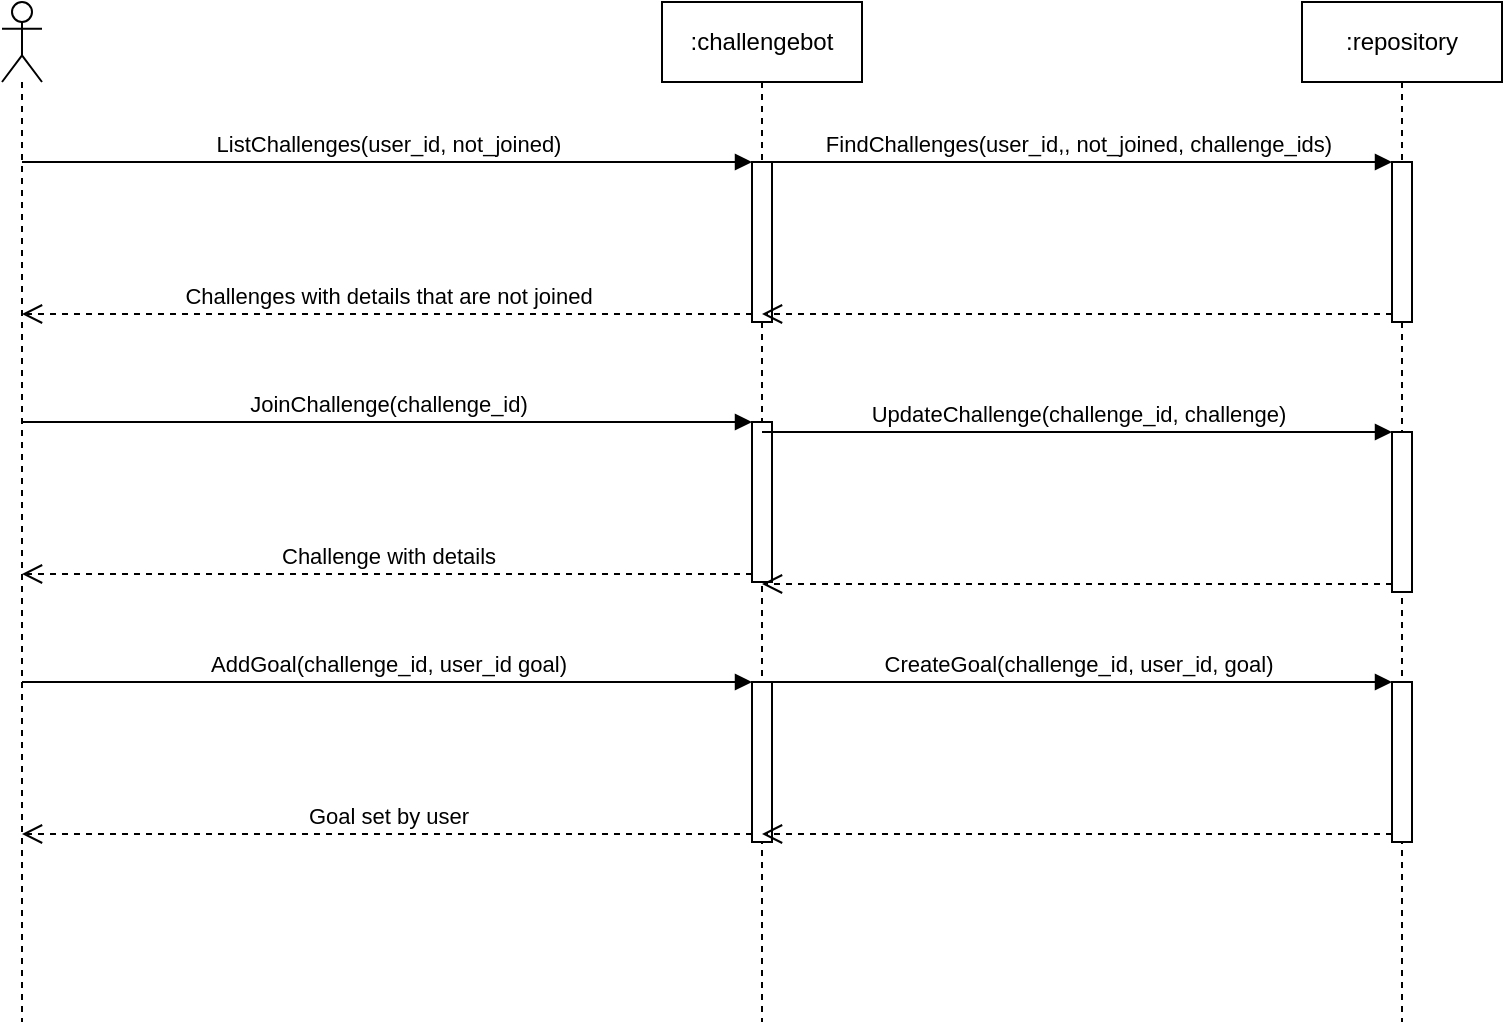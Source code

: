 <mxfile version="15.6.8" type="device" pages="3"><diagram id="2_tN8vFNLPGqsvS27hdU" name="join-challenge"><mxGraphModel dx="1350" dy="764" grid="1" gridSize="10" guides="1" tooltips="1" connect="1" arrows="1" fold="1" page="1" pageScale="1" pageWidth="850" pageHeight="1100" math="0" shadow="0"><root><mxCell id="0"/><mxCell id="1" parent="0"/><mxCell id="86XzTyiqqYsa_UF7r5GK-2" value="" style="shape=umlLifeline;participant=umlActor;perimeter=lifelinePerimeter;whiteSpace=wrap;html=1;container=1;collapsible=0;recursiveResize=0;verticalAlign=top;spacingTop=36;outlineConnect=0;" vertex="1" parent="1"><mxGeometry x="210" y="150" width="20" height="510" as="geometry"/></mxCell><mxCell id="86XzTyiqqYsa_UF7r5GK-3" value=":challengebot" style="shape=umlLifeline;perimeter=lifelinePerimeter;whiteSpace=wrap;html=1;container=1;collapsible=0;recursiveResize=0;outlineConnect=0;" vertex="1" parent="1"><mxGeometry x="540" y="150" width="100" height="510" as="geometry"/></mxCell><mxCell id="86XzTyiqqYsa_UF7r5GK-4" value="" style="html=1;points=[];perimeter=orthogonalPerimeter;" vertex="1" parent="86XzTyiqqYsa_UF7r5GK-3"><mxGeometry x="45" y="80" width="10" height="80" as="geometry"/></mxCell><mxCell id="86XzTyiqqYsa_UF7r5GK-7" value="" style="html=1;points=[];perimeter=orthogonalPerimeter;" vertex="1" parent="86XzTyiqqYsa_UF7r5GK-3"><mxGeometry x="45" y="210" width="10" height="80" as="geometry"/></mxCell><mxCell id="86XzTyiqqYsa_UF7r5GK-10" value="" style="html=1;points=[];perimeter=orthogonalPerimeter;" vertex="1" parent="86XzTyiqqYsa_UF7r5GK-3"><mxGeometry x="45" y="340" width="10" height="80" as="geometry"/></mxCell><mxCell id="86XzTyiqqYsa_UF7r5GK-5" value="&lt;div&gt;ListChallenges(user_id, not_joined)&lt;br&gt;&lt;/div&gt;" style="html=1;verticalAlign=bottom;endArrow=block;entryX=0;entryY=0;rounded=0;" edge="1" target="86XzTyiqqYsa_UF7r5GK-4" parent="1" source="86XzTyiqqYsa_UF7r5GK-2"><mxGeometry relative="1" as="geometry"><mxPoint x="490" y="250" as="sourcePoint"/></mxGeometry></mxCell><mxCell id="86XzTyiqqYsa_UF7r5GK-6" value="Challenges with details that are not joined" style="html=1;verticalAlign=bottom;endArrow=open;dashed=1;endSize=8;exitX=0;exitY=0.95;rounded=0;" edge="1" source="86XzTyiqqYsa_UF7r5GK-4" parent="1" target="86XzTyiqqYsa_UF7r5GK-2"><mxGeometry relative="1" as="geometry"><mxPoint x="490" y="326" as="targetPoint"/></mxGeometry></mxCell><mxCell id="86XzTyiqqYsa_UF7r5GK-8" value="JoinChallenge(challenge_id)" style="html=1;verticalAlign=bottom;endArrow=block;entryX=0;entryY=0;rounded=0;" edge="1" target="86XzTyiqqYsa_UF7r5GK-7" parent="1" source="86XzTyiqqYsa_UF7r5GK-2"><mxGeometry relative="1" as="geometry"><mxPoint x="515" y="360" as="sourcePoint"/></mxGeometry></mxCell><mxCell id="86XzTyiqqYsa_UF7r5GK-9" value="Challenge with details" style="html=1;verticalAlign=bottom;endArrow=open;dashed=1;endSize=8;exitX=0;exitY=0.95;rounded=0;" edge="1" source="86XzTyiqqYsa_UF7r5GK-7" parent="1" target="86XzTyiqqYsa_UF7r5GK-2"><mxGeometry relative="1" as="geometry"><mxPoint x="515" y="436" as="targetPoint"/></mxGeometry></mxCell><mxCell id="86XzTyiqqYsa_UF7r5GK-11" value="AddGoal(challenge_id, user_id goal)" style="html=1;verticalAlign=bottom;endArrow=block;entryX=0;entryY=0;rounded=0;" edge="1" target="86XzTyiqqYsa_UF7r5GK-10" parent="1" source="86XzTyiqqYsa_UF7r5GK-2"><mxGeometry relative="1" as="geometry"><mxPoint x="515" y="490" as="sourcePoint"/></mxGeometry></mxCell><mxCell id="86XzTyiqqYsa_UF7r5GK-12" value="Goal set by user" style="html=1;verticalAlign=bottom;endArrow=open;dashed=1;endSize=8;exitX=0;exitY=0.95;rounded=0;" edge="1" source="86XzTyiqqYsa_UF7r5GK-10" parent="1" target="86XzTyiqqYsa_UF7r5GK-2"><mxGeometry relative="1" as="geometry"><mxPoint x="515" y="566" as="targetPoint"/></mxGeometry></mxCell><mxCell id="stMjWj6lyOENHf5CEl7l-1" value=":repository" style="shape=umlLifeline;perimeter=lifelinePerimeter;whiteSpace=wrap;html=1;container=1;collapsible=0;recursiveResize=0;outlineConnect=0;align=center;" vertex="1" parent="1"><mxGeometry x="860" y="150" width="100" height="510" as="geometry"/></mxCell><mxCell id="stMjWj6lyOENHf5CEl7l-2" value="" style="html=1;points=[];perimeter=orthogonalPerimeter;align=center;" vertex="1" parent="stMjWj6lyOENHf5CEl7l-1"><mxGeometry x="45" y="80" width="10" height="80" as="geometry"/></mxCell><mxCell id="stMjWj6lyOENHf5CEl7l-5" value="" style="html=1;points=[];perimeter=orthogonalPerimeter;align=center;" vertex="1" parent="stMjWj6lyOENHf5CEl7l-1"><mxGeometry x="45" y="215" width="10" height="80" as="geometry"/></mxCell><mxCell id="stMjWj6lyOENHf5CEl7l-8" value="" style="html=1;points=[];perimeter=orthogonalPerimeter;align=center;" vertex="1" parent="stMjWj6lyOENHf5CEl7l-1"><mxGeometry x="45" y="340" width="10" height="80" as="geometry"/></mxCell><mxCell id="stMjWj6lyOENHf5CEl7l-3" value="FindChallenges(user_id,, not_joined, challenge_ids)" style="html=1;verticalAlign=bottom;endArrow=block;entryX=0;entryY=0;rounded=0;" edge="1" target="stMjWj6lyOENHf5CEl7l-2" parent="1"><mxGeometry relative="1" as="geometry"><mxPoint x="590" y="230" as="sourcePoint"/></mxGeometry></mxCell><mxCell id="stMjWj6lyOENHf5CEl7l-4" value="" style="html=1;verticalAlign=bottom;endArrow=open;dashed=1;endSize=8;exitX=0;exitY=0.95;rounded=0;" edge="1" source="stMjWj6lyOENHf5CEl7l-2" parent="1" target="86XzTyiqqYsa_UF7r5GK-3"><mxGeometry relative="1" as="geometry"><mxPoint x="770" y="306" as="targetPoint"/></mxGeometry></mxCell><mxCell id="stMjWj6lyOENHf5CEl7l-6" value="UpdateChallenge(challenge_id, challenge)" style="html=1;verticalAlign=bottom;endArrow=block;entryX=0;entryY=0;rounded=0;" edge="1" target="stMjWj6lyOENHf5CEl7l-5" parent="1" source="86XzTyiqqYsa_UF7r5GK-3"><mxGeometry relative="1" as="geometry"><mxPoint x="835" y="365" as="sourcePoint"/></mxGeometry></mxCell><mxCell id="stMjWj6lyOENHf5CEl7l-7" value="" style="html=1;verticalAlign=bottom;endArrow=open;dashed=1;endSize=8;exitX=0;exitY=0.95;rounded=0;" edge="1" source="stMjWj6lyOENHf5CEl7l-5" parent="1" target="86XzTyiqqYsa_UF7r5GK-3"><mxGeometry relative="1" as="geometry"><mxPoint x="835" y="441" as="targetPoint"/></mxGeometry></mxCell><mxCell id="stMjWj6lyOENHf5CEl7l-9" value="CreateGoal(challenge_id, user_id, goal)" style="html=1;verticalAlign=bottom;endArrow=block;entryX=0;entryY=0;rounded=0;" edge="1" target="stMjWj6lyOENHf5CEl7l-8" parent="1" source="86XzTyiqqYsa_UF7r5GK-3"><mxGeometry relative="1" as="geometry"><mxPoint x="835" y="490" as="sourcePoint"/></mxGeometry></mxCell><mxCell id="stMjWj6lyOENHf5CEl7l-10" value="" style="html=1;verticalAlign=bottom;endArrow=open;dashed=1;endSize=8;exitX=0;exitY=0.95;rounded=0;" edge="1" source="stMjWj6lyOENHf5CEl7l-8" parent="1" target="86XzTyiqqYsa_UF7r5GK-3"><mxGeometry relative="1" as="geometry"><mxPoint x="835" y="566" as="targetPoint"/></mxGeometry></mxCell></root></mxGraphModel></diagram><diagram id="McSrgOjZs77PPQNVqPTF" name="view-your-challenges"><mxGraphModel dx="1350" dy="764" grid="1" gridSize="10" guides="1" tooltips="1" connect="1" arrows="1" fold="1" page="1" pageScale="1" pageWidth="850" pageHeight="1100" math="0" shadow="0"><root><mxCell id="-YYNHqgZf5SkaJTE6ZLf-0"/><mxCell id="-YYNHqgZf5SkaJTE6ZLf-1" parent="-YYNHqgZf5SkaJTE6ZLf-0"/><mxCell id="uk9RIYH9fwGD17-zcmkP-6" value="alt" style="shape=umlFrame;whiteSpace=wrap;html=1;" vertex="1" parent="-YYNHqgZf5SkaJTE6ZLf-1"><mxGeometry x="150" y="420" width="890" height="970" as="geometry"/></mxCell><mxCell id="uk9RIYH9fwGD17-zcmkP-24" value="&lt;div align=&quot;center&quot;&gt;alt&lt;/div&gt;" style="shape=umlFrame;whiteSpace=wrap;html=1;align=center;" vertex="1" parent="-YYNHqgZf5SkaJTE6ZLf-1"><mxGeometry x="170" y="990" width="470" height="370" as="geometry"/></mxCell><mxCell id="-YYNHqgZf5SkaJTE6ZLf-2" value="" style="shape=umlLifeline;participant=umlActor;perimeter=lifelinePerimeter;whiteSpace=wrap;html=1;container=1;collapsible=0;recursiveResize=0;verticalAlign=top;spacingTop=36;outlineConnect=0;" vertex="1" parent="-YYNHqgZf5SkaJTE6ZLf-1"><mxGeometry x="225" y="150" width="20" height="1280" as="geometry"/></mxCell><mxCell id="-YYNHqgZf5SkaJTE6ZLf-3" value=":challengebot" style="shape=umlLifeline;perimeter=lifelinePerimeter;whiteSpace=wrap;html=1;container=1;collapsible=0;recursiveResize=0;outlineConnect=0;" vertex="1" parent="-YYNHqgZf5SkaJTE6ZLf-1"><mxGeometry x="525" y="150" width="100" height="1280" as="geometry"/></mxCell><mxCell id="_DjYIVe_9mN_fBWPGiHw-0" value="" style="html=1;points=[];perimeter=orthogonalPerimeter;" vertex="1" parent="-YYNHqgZf5SkaJTE6ZLf-3"><mxGeometry x="45" y="70" width="10" height="80" as="geometry"/></mxCell><mxCell id="_DjYIVe_9mN_fBWPGiHw-3" value="" style="html=1;points=[];perimeter=orthogonalPerimeter;" vertex="1" parent="-YYNHqgZf5SkaJTE6ZLf-3"><mxGeometry x="45" y="180" width="10" height="80" as="geometry"/></mxCell><mxCell id="uk9RIYH9fwGD17-zcmkP-0" value="" style="html=1;points=[];perimeter=orthogonalPerimeter;" vertex="1" parent="-YYNHqgZf5SkaJTE6ZLf-3"><mxGeometry x="45" y="340" width="10" height="80" as="geometry"/></mxCell><mxCell id="uk9RIYH9fwGD17-zcmkP-7" value="" style="html=1;points=[];perimeter=orthogonalPerimeter;" vertex="1" parent="-YYNHqgZf5SkaJTE6ZLf-3"><mxGeometry x="45" y="550" width="10" height="80" as="geometry"/></mxCell><mxCell id="uk9RIYH9fwGD17-zcmkP-21" value="" style="html=1;points=[];perimeter=orthogonalPerimeter;align=left;" vertex="1" parent="-YYNHqgZf5SkaJTE6ZLf-3"><mxGeometry x="45" y="740" width="10" height="80" as="geometry"/></mxCell><mxCell id="uk9RIYH9fwGD17-zcmkP-27" value="AddGoal(challenge_id, user_id, goal)" style="html=1;verticalAlign=bottom;endArrow=block;entryX=0;entryY=0;rounded=0;" edge="1" target="uk9RIYH9fwGD17-zcmkP-26" parent="-YYNHqgZf5SkaJTE6ZLf-3"><mxGeometry relative="1" as="geometry"><mxPoint x="-290.5" y="940" as="sourcePoint"/></mxGeometry></mxCell><mxCell id="uk9RIYH9fwGD17-zcmkP-26" value="" style="html=1;points=[];perimeter=orthogonalPerimeter;align=center;" vertex="1" parent="-YYNHqgZf5SkaJTE6ZLf-3"><mxGeometry x="45" y="940" width="10" height="80" as="geometry"/></mxCell><mxCell id="uk9RIYH9fwGD17-zcmkP-28" value="Goal created" style="html=1;verticalAlign=bottom;endArrow=open;dashed=1;endSize=8;exitX=0;exitY=0.95;rounded=0;" edge="1" source="uk9RIYH9fwGD17-zcmkP-26" parent="-YYNHqgZf5SkaJTE6ZLf-3"><mxGeometry relative="1" as="geometry"><mxPoint x="-290.5" y="1016" as="targetPoint"/></mxGeometry></mxCell><mxCell id="uk9RIYH9fwGD17-zcmkP-32" value="" style="html=1;points=[];perimeter=orthogonalPerimeter;align=center;" vertex="1" parent="-YYNHqgZf5SkaJTE6ZLf-3"><mxGeometry x="45" y="1110" width="10" height="80" as="geometry"/></mxCell><mxCell id="_DjYIVe_9mN_fBWPGiHw-1" value="ListChallenges(user_id, joined)" style="html=1;verticalAlign=bottom;endArrow=block;entryX=0;entryY=0;rounded=0;" edge="1" target="_DjYIVe_9mN_fBWPGiHw-0" parent="-YYNHqgZf5SkaJTE6ZLf-1" source="-YYNHqgZf5SkaJTE6ZLf-2"><mxGeometry relative="1" as="geometry"><mxPoint x="500" y="220" as="sourcePoint"/></mxGeometry></mxCell><mxCell id="_DjYIVe_9mN_fBWPGiHw-2" value="Challenges joined with details" style="html=1;verticalAlign=bottom;endArrow=open;dashed=1;endSize=8;exitX=0;exitY=0.95;rounded=0;" edge="1" source="_DjYIVe_9mN_fBWPGiHw-0" parent="-YYNHqgZf5SkaJTE6ZLf-1" target="-YYNHqgZf5SkaJTE6ZLf-2"><mxGeometry relative="1" as="geometry"><mxPoint x="500" y="296" as="targetPoint"/></mxGeometry></mxCell><mxCell id="_DjYIVe_9mN_fBWPGiHw-4" value="GetChallenge(challenge_id, user_id)" style="html=1;verticalAlign=bottom;endArrow=block;entryX=0;entryY=0;rounded=0;" edge="1" target="_DjYIVe_9mN_fBWPGiHw-3" parent="-YYNHqgZf5SkaJTE6ZLf-1" source="-YYNHqgZf5SkaJTE6ZLf-2"><mxGeometry relative="1" as="geometry"><mxPoint x="500" y="330" as="sourcePoint"/></mxGeometry></mxCell><mxCell id="_DjYIVe_9mN_fBWPGiHw-5" value="Challenge details" style="html=1;verticalAlign=bottom;endArrow=open;dashed=1;endSize=8;exitX=0;exitY=0.95;rounded=0;" edge="1" source="_DjYIVe_9mN_fBWPGiHw-3" parent="-YYNHqgZf5SkaJTE6ZLf-1" target="-YYNHqgZf5SkaJTE6ZLf-2"><mxGeometry relative="1" as="geometry"><mxPoint x="500" y="406" as="targetPoint"/></mxGeometry></mxCell><mxCell id="uk9RIYH9fwGD17-zcmkP-1" value="AddProgress(challenge_id,user_id, progress)" style="html=1;verticalAlign=bottom;endArrow=block;entryX=0;entryY=0;rounded=0;" edge="1" target="uk9RIYH9fwGD17-zcmkP-0" parent="-YYNHqgZf5SkaJTE6ZLf-1"><mxGeometry relative="1" as="geometry"><mxPoint x="234.5" y="490" as="sourcePoint"/></mxGeometry></mxCell><mxCell id="uk9RIYH9fwGD17-zcmkP-2" value="Progress with details" style="html=1;verticalAlign=bottom;endArrow=open;dashed=1;endSize=8;exitX=0;exitY=0.95;rounded=0;" edge="1" source="uk9RIYH9fwGD17-zcmkP-0" parent="-YYNHqgZf5SkaJTE6ZLf-1"><mxGeometry relative="1" as="geometry"><mxPoint x="234.5" y="566" as="targetPoint"/></mxGeometry></mxCell><mxCell id="uk9RIYH9fwGD17-zcmkP-8" value="ListProgress(challenge_id, user_id)" style="html=1;verticalAlign=bottom;endArrow=block;entryX=0;entryY=0;rounded=0;" edge="1" target="uk9RIYH9fwGD17-zcmkP-7" parent="-YYNHqgZf5SkaJTE6ZLf-1"><mxGeometry relative="1" as="geometry"><mxPoint x="234.5" y="700" as="sourcePoint"/></mxGeometry></mxCell><mxCell id="uk9RIYH9fwGD17-zcmkP-9" value="Progress for the challenge" style="html=1;verticalAlign=bottom;endArrow=open;dashed=1;endSize=8;exitX=0;exitY=0.95;rounded=0;" edge="1" source="uk9RIYH9fwGD17-zcmkP-7" parent="-YYNHqgZf5SkaJTE6ZLf-1"><mxGeometry relative="1" as="geometry"><mxPoint x="234.5" y="776" as="targetPoint"/></mxGeometry></mxCell><mxCell id="uk9RIYH9fwGD17-zcmkP-17" value="[add progress selected]" style="text;html=1;strokeColor=none;fillColor=none;align=left;verticalAlign=middle;whiteSpace=wrap;rounded=0;" vertex="1" parent="-YYNHqgZf5SkaJTE6ZLf-1"><mxGeometry x="160" y="460" width="150" height="30" as="geometry"/></mxCell><mxCell id="uk9RIYH9fwGD17-zcmkP-18" value="&lt;div align=&quot;left&quot;&gt;[view all progress selected]&lt;/div&gt;" style="text;html=1;strokeColor=none;fillColor=none;align=left;verticalAlign=middle;whiteSpace=wrap;rounded=0;" vertex="1" parent="-YYNHqgZf5SkaJTE6ZLf-1"><mxGeometry x="160" y="640" width="150" height="30" as="geometry"/></mxCell><mxCell id="uk9RIYH9fwGD17-zcmkP-19" value="" style="endArrow=none;dashed=1;html=1;rounded=0;" edge="1" parent="-YYNHqgZf5SkaJTE6ZLf-1"><mxGeometry width="50" height="50" relative="1" as="geometry"><mxPoint x="150" y="810.05" as="sourcePoint"/><mxPoint x="1040" y="810" as="targetPoint"/></mxGeometry></mxCell><mxCell id="uk9RIYH9fwGD17-zcmkP-20" value="&lt;div align=&quot;left&quot;&gt;[add/update goals selected]&lt;/div&gt;" style="text;html=1;strokeColor=none;fillColor=none;align=left;verticalAlign=middle;whiteSpace=wrap;rounded=0;" vertex="1" parent="-YYNHqgZf5SkaJTE6ZLf-1"><mxGeometry x="160" y="830" width="210" height="30" as="geometry"/></mxCell><mxCell id="uk9RIYH9fwGD17-zcmkP-22" value="GetGoal(challenge_id, user_id)" style="html=1;verticalAlign=bottom;endArrow=block;entryX=0;entryY=0;rounded=0;" edge="1" target="uk9RIYH9fwGD17-zcmkP-21" parent="-YYNHqgZf5SkaJTE6ZLf-1" source="-YYNHqgZf5SkaJTE6ZLf-2"><mxGeometry relative="1" as="geometry"><mxPoint x="500" y="890" as="sourcePoint"/></mxGeometry></mxCell><mxCell id="uk9RIYH9fwGD17-zcmkP-23" value="Goal if it has been set by user" style="html=1;verticalAlign=bottom;endArrow=open;dashed=1;endSize=8;exitX=0;exitY=0.95;rounded=0;" edge="1" source="uk9RIYH9fwGD17-zcmkP-21" parent="-YYNHqgZf5SkaJTE6ZLf-1" target="-YYNHqgZf5SkaJTE6ZLf-2"><mxGeometry relative="1" as="geometry"><mxPoint x="500" y="966" as="targetPoint"/></mxGeometry></mxCell><mxCell id="uk9RIYH9fwGD17-zcmkP-25" value="" style="endArrow=none;dashed=1;html=1;rounded=0;" edge="1" parent="-YYNHqgZf5SkaJTE6ZLf-1"><mxGeometry width="50" height="50" relative="1" as="geometry"><mxPoint x="150" y="610.05" as="sourcePoint"/><mxPoint x="1040" y="610" as="targetPoint"/></mxGeometry></mxCell><mxCell id="uk9RIYH9fwGD17-zcmkP-29" value="[goal does not exist]" style="text;html=1;strokeColor=none;fillColor=none;align=left;verticalAlign=middle;whiteSpace=wrap;rounded=0;" vertex="1" parent="-YYNHqgZf5SkaJTE6ZLf-1"><mxGeometry x="180" y="1030" width="210" height="30" as="geometry"/></mxCell><mxCell id="uk9RIYH9fwGD17-zcmkP-30" value="" style="endArrow=none;dashed=1;html=1;rounded=0;" edge="1" parent="-YYNHqgZf5SkaJTE6ZLf-1"><mxGeometry width="50" height="50" relative="1" as="geometry"><mxPoint x="170" y="1210" as="sourcePoint"/><mxPoint x="640" y="1210" as="targetPoint"/></mxGeometry></mxCell><mxCell id="uk9RIYH9fwGD17-zcmkP-33" value="UpdateGoal(challenge_id,user_id, goal)" style="html=1;verticalAlign=bottom;endArrow=block;entryX=0;entryY=0;rounded=0;" edge="1" target="uk9RIYH9fwGD17-zcmkP-32" parent="-YYNHqgZf5SkaJTE6ZLf-1" source="-YYNHqgZf5SkaJTE6ZLf-2"><mxGeometry relative="1" as="geometry"><mxPoint x="500" y="1260" as="sourcePoint"/></mxGeometry></mxCell><mxCell id="uk9RIYH9fwGD17-zcmkP-34" value="Updated goal" style="html=1;verticalAlign=bottom;endArrow=open;dashed=1;endSize=8;exitX=0;exitY=0.95;rounded=0;" edge="1" source="uk9RIYH9fwGD17-zcmkP-32" parent="-YYNHqgZf5SkaJTE6ZLf-1" target="-YYNHqgZf5SkaJTE6ZLf-2"><mxGeometry relative="1" as="geometry"><mxPoint x="500" y="1336" as="targetPoint"/></mxGeometry></mxCell><mxCell id="uk9RIYH9fwGD17-zcmkP-35" value="[goal exists]" style="text;html=1;strokeColor=none;fillColor=none;align=left;verticalAlign=middle;whiteSpace=wrap;rounded=0;" vertex="1" parent="-YYNHqgZf5SkaJTE6ZLf-1"><mxGeometry x="180" y="1220" width="210" height="30" as="geometry"/></mxCell><mxCell id="MLuxGu6XEMpIqVRjDswG-0" value=":repository" style="shape=umlLifeline;perimeter=lifelinePerimeter;whiteSpace=wrap;html=1;container=1;collapsible=0;recursiveResize=0;outlineConnect=0;align=center;" vertex="1" parent="-YYNHqgZf5SkaJTE6ZLf-1"><mxGeometry x="900" y="150" width="100" height="1280" as="geometry"/></mxCell><mxCell id="MLuxGu6XEMpIqVRjDswG-1" value="" style="html=1;points=[];perimeter=orthogonalPerimeter;align=center;" vertex="1" parent="MLuxGu6XEMpIqVRjDswG-0"><mxGeometry x="45" y="70" width="10" height="80" as="geometry"/></mxCell><mxCell id="2hfgxvUMaG6vGto7sU5T-0" value="" style="html=1;points=[];perimeter=orthogonalPerimeter;align=center;" vertex="1" parent="MLuxGu6XEMpIqVRjDswG-0"><mxGeometry x="45" y="180" width="10" height="80" as="geometry"/></mxCell><mxCell id="2hfgxvUMaG6vGto7sU5T-3" value="" style="html=1;points=[];perimeter=orthogonalPerimeter;align=center;" vertex="1" parent="MLuxGu6XEMpIqVRjDswG-0"><mxGeometry x="45" y="340" width="10" height="80" as="geometry"/></mxCell><mxCell id="2hfgxvUMaG6vGto7sU5T-6" value="" style="html=1;points=[];perimeter=orthogonalPerimeter;align=center;" vertex="1" parent="MLuxGu6XEMpIqVRjDswG-0"><mxGeometry x="45" y="550" width="10" height="80" as="geometry"/></mxCell><mxCell id="2hfgxvUMaG6vGto7sU5T-8" value="" style="html=1;verticalAlign=bottom;endArrow=open;dashed=1;endSize=8;exitX=0;exitY=0.95;rounded=0;" edge="1" source="2hfgxvUMaG6vGto7sU5T-6" parent="MLuxGu6XEMpIqVRjDswG-0"><mxGeometry relative="1" as="geometry"><mxPoint x="-330" y="626" as="targetPoint"/></mxGeometry></mxCell><mxCell id="2hfgxvUMaG6vGto7sU5T-9" value="" style="html=1;points=[];perimeter=orthogonalPerimeter;align=center;" vertex="1" parent="MLuxGu6XEMpIqVRjDswG-0"><mxGeometry x="45" y="740" width="10" height="80" as="geometry"/></mxCell><mxCell id="2hfgxvUMaG6vGto7sU5T-12" value="" style="html=1;points=[];perimeter=orthogonalPerimeter;align=center;" vertex="1" parent="MLuxGu6XEMpIqVRjDswG-0"><mxGeometry x="45" y="940" width="10" height="80" as="geometry"/></mxCell><mxCell id="2hfgxvUMaG6vGto7sU5T-15" value="" style="html=1;points=[];perimeter=orthogonalPerimeter;align=center;" vertex="1" parent="MLuxGu6XEMpIqVRjDswG-0"><mxGeometry x="45" y="1110" width="10" height="80" as="geometry"/></mxCell><mxCell id="MLuxGu6XEMpIqVRjDswG-2" value="FindChallenges(user_id, joined, challenge_ids)" style="html=1;verticalAlign=bottom;endArrow=block;entryX=0;entryY=0;rounded=0;" edge="1" target="MLuxGu6XEMpIqVRjDswG-1" parent="-YYNHqgZf5SkaJTE6ZLf-1" source="-YYNHqgZf5SkaJTE6ZLf-3"><mxGeometry relative="1" as="geometry"><mxPoint x="800" y="220" as="sourcePoint"/></mxGeometry></mxCell><mxCell id="MLuxGu6XEMpIqVRjDswG-3" value="" style="html=1;verticalAlign=bottom;endArrow=open;dashed=1;endSize=8;exitX=0;exitY=0.95;rounded=0;" edge="1" source="MLuxGu6XEMpIqVRjDswG-1" parent="-YYNHqgZf5SkaJTE6ZLf-1" target="-YYNHqgZf5SkaJTE6ZLf-3"><mxGeometry relative="1" as="geometry"><mxPoint x="800" y="296" as="targetPoint"/></mxGeometry></mxCell><mxCell id="2hfgxvUMaG6vGto7sU5T-1" value="FindChallenge(challenge_id)" style="html=1;verticalAlign=bottom;endArrow=block;entryX=0;entryY=0;rounded=0;" edge="1" target="2hfgxvUMaG6vGto7sU5T-0" parent="-YYNHqgZf5SkaJTE6ZLf-1" source="-YYNHqgZf5SkaJTE6ZLf-3"><mxGeometry relative="1" as="geometry"><mxPoint x="875" y="330" as="sourcePoint"/></mxGeometry></mxCell><mxCell id="2hfgxvUMaG6vGto7sU5T-2" value="" style="html=1;verticalAlign=bottom;endArrow=open;dashed=1;endSize=8;exitX=0;exitY=0.95;rounded=0;" edge="1" source="2hfgxvUMaG6vGto7sU5T-0" parent="-YYNHqgZf5SkaJTE6ZLf-1" target="-YYNHqgZf5SkaJTE6ZLf-3"><mxGeometry relative="1" as="geometry"><mxPoint x="875" y="406" as="targetPoint"/></mxGeometry></mxCell><mxCell id="2hfgxvUMaG6vGto7sU5T-4" value="CreateProgress(challenge_id, user_id, progress)" style="html=1;verticalAlign=bottom;endArrow=block;entryX=0;entryY=0;rounded=0;" edge="1" target="2hfgxvUMaG6vGto7sU5T-3" parent="-YYNHqgZf5SkaJTE6ZLf-1" source="uk9RIYH9fwGD17-zcmkP-0"><mxGeometry relative="1" as="geometry"><mxPoint x="875" y="490" as="sourcePoint"/></mxGeometry></mxCell><mxCell id="2hfgxvUMaG6vGto7sU5T-5" value="" style="html=1;verticalAlign=bottom;endArrow=open;dashed=1;endSize=8;exitX=0;exitY=0.95;rounded=0;" edge="1" source="2hfgxvUMaG6vGto7sU5T-3" parent="-YYNHqgZf5SkaJTE6ZLf-1" target="uk9RIYH9fwGD17-zcmkP-0"><mxGeometry relative="1" as="geometry"><mxPoint x="875" y="566" as="targetPoint"/></mxGeometry></mxCell><mxCell id="2hfgxvUMaG6vGto7sU5T-7" value="FindProgress(challenge_id, user_id, filters)" style="html=1;verticalAlign=bottom;endArrow=block;entryX=0;entryY=0;rounded=0;" edge="1" target="2hfgxvUMaG6vGto7sU5T-6" parent="-YYNHqgZf5SkaJTE6ZLf-1" source="uk9RIYH9fwGD17-zcmkP-7"><mxGeometry relative="1" as="geometry"><mxPoint x="875" y="700" as="sourcePoint"/></mxGeometry></mxCell><mxCell id="2hfgxvUMaG6vGto7sU5T-10" value="FindGoal(challenge_id, user_id)" style="html=1;verticalAlign=bottom;endArrow=block;entryX=0;entryY=0;rounded=0;" edge="1" target="2hfgxvUMaG6vGto7sU5T-9" parent="-YYNHqgZf5SkaJTE6ZLf-1" source="uk9RIYH9fwGD17-zcmkP-21"><mxGeometry relative="1" as="geometry"><mxPoint x="875" y="890" as="sourcePoint"/></mxGeometry></mxCell><mxCell id="2hfgxvUMaG6vGto7sU5T-11" value="" style="html=1;verticalAlign=bottom;endArrow=open;dashed=1;endSize=8;exitX=0;exitY=0.95;rounded=0;" edge="1" source="2hfgxvUMaG6vGto7sU5T-9" parent="-YYNHqgZf5SkaJTE6ZLf-1" target="-YYNHqgZf5SkaJTE6ZLf-3"><mxGeometry relative="1" as="geometry"><mxPoint x="875" y="966" as="targetPoint"/></mxGeometry></mxCell><mxCell id="2hfgxvUMaG6vGto7sU5T-13" value="CreateGoal(challenge_id, user_id, goal)" style="html=1;verticalAlign=bottom;endArrow=block;entryX=0;entryY=0;rounded=0;" edge="1" target="2hfgxvUMaG6vGto7sU5T-12" parent="-YYNHqgZf5SkaJTE6ZLf-1" source="uk9RIYH9fwGD17-zcmkP-26"><mxGeometry relative="1" as="geometry"><mxPoint x="875" y="1090" as="sourcePoint"/></mxGeometry></mxCell><mxCell id="2hfgxvUMaG6vGto7sU5T-14" value="" style="html=1;verticalAlign=bottom;endArrow=open;dashed=1;endSize=8;exitX=0;exitY=0.95;rounded=0;" edge="1" source="2hfgxvUMaG6vGto7sU5T-12" parent="-YYNHqgZf5SkaJTE6ZLf-1" target="uk9RIYH9fwGD17-zcmkP-26"><mxGeometry relative="1" as="geometry"><mxPoint x="875" y="1166" as="targetPoint"/></mxGeometry></mxCell><mxCell id="2hfgxvUMaG6vGto7sU5T-16" value="UpdateGoal(goal_id, goal)" style="html=1;verticalAlign=bottom;endArrow=block;entryX=0;entryY=0;rounded=0;" edge="1" target="2hfgxvUMaG6vGto7sU5T-15" parent="-YYNHqgZf5SkaJTE6ZLf-1" source="-YYNHqgZf5SkaJTE6ZLf-3"><mxGeometry relative="1" as="geometry"><mxPoint x="875" y="1260" as="sourcePoint"/></mxGeometry></mxCell><mxCell id="2hfgxvUMaG6vGto7sU5T-17" value="" style="html=1;verticalAlign=bottom;endArrow=open;dashed=1;endSize=8;exitX=0;exitY=0.95;rounded=0;" edge="1" source="2hfgxvUMaG6vGto7sU5T-15" parent="-YYNHqgZf5SkaJTE6ZLf-1" target="uk9RIYH9fwGD17-zcmkP-32"><mxGeometry relative="1" as="geometry"><mxPoint x="875" y="1336" as="targetPoint"/></mxGeometry></mxCell></root></mxGraphModel></diagram><diagram id="PxVdRzW224nQblz-NKkf" name="create-challenge"><mxGraphModel dx="1350" dy="764" grid="1" gridSize="10" guides="1" tooltips="1" connect="1" arrows="1" fold="1" page="1" pageScale="1" pageWidth="850" pageHeight="1100" math="0" shadow="0"><root><mxCell id="nFW7XR1vgQzdM4231nV1-0"/><mxCell id="nFW7XR1vgQzdM4231nV1-1" parent="nFW7XR1vgQzdM4231nV1-0"/><mxCell id="sRMb4WTZv5bM4ebdrN9F-0" value="" style="shape=umlLifeline;participant=umlActor;perimeter=lifelinePerimeter;whiteSpace=wrap;html=1;container=1;collapsible=0;recursiveResize=0;verticalAlign=top;spacingTop=36;outlineConnect=0;" vertex="1" parent="nFW7XR1vgQzdM4231nV1-1"><mxGeometry x="210" y="150" width="20" height="410" as="geometry"/></mxCell><mxCell id="sRMb4WTZv5bM4ebdrN9F-1" value=":challengebot" style="shape=umlLifeline;perimeter=lifelinePerimeter;whiteSpace=wrap;html=1;container=1;collapsible=0;recursiveResize=0;outlineConnect=0;" vertex="1" parent="nFW7XR1vgQzdM4231nV1-1"><mxGeometry x="540" y="150" width="100" height="410" as="geometry"/></mxCell><mxCell id="sRMb4WTZv5bM4ebdrN9F-2" value="" style="html=1;points=[];perimeter=orthogonalPerimeter;" vertex="1" parent="sRMb4WTZv5bM4ebdrN9F-1"><mxGeometry x="45" y="80" width="10" height="80" as="geometry"/></mxCell><mxCell id="sRMb4WTZv5bM4ebdrN9F-12" value="" style="html=1;points=[];perimeter=orthogonalPerimeter;align=center;" vertex="1" parent="sRMb4WTZv5bM4ebdrN9F-1"><mxGeometry x="45" y="240" width="10" height="80" as="geometry"/></mxCell><mxCell id="sRMb4WTZv5bM4ebdrN9F-5" value="CreateChallenge(user_id, challenge)" style="html=1;verticalAlign=bottom;endArrow=block;entryX=0;entryY=0;rounded=0;" edge="1" parent="nFW7XR1vgQzdM4231nV1-1" source="sRMb4WTZv5bM4ebdrN9F-0" target="sRMb4WTZv5bM4ebdrN9F-2"><mxGeometry relative="1" as="geometry"><mxPoint x="490" y="250" as="sourcePoint"/></mxGeometry></mxCell><mxCell id="sRMb4WTZv5bM4ebdrN9F-6" value="Created challenge" style="html=1;verticalAlign=bottom;endArrow=open;dashed=1;endSize=8;exitX=0;exitY=0.95;rounded=0;" edge="1" parent="nFW7XR1vgQzdM4231nV1-1" source="sRMb4WTZv5bM4ebdrN9F-2" target="sRMb4WTZv5bM4ebdrN9F-0"><mxGeometry relative="1" as="geometry"><mxPoint x="490" y="326" as="targetPoint"/></mxGeometry></mxCell><mxCell id="sRMb4WTZv5bM4ebdrN9F-13" value="AddGoal(challenge_id, user_id, goal)" style="html=1;verticalAlign=bottom;endArrow=block;entryX=0;entryY=0;rounded=0;" edge="1" target="sRMb4WTZv5bM4ebdrN9F-12" parent="nFW7XR1vgQzdM4231nV1-1" source="sRMb4WTZv5bM4ebdrN9F-0"><mxGeometry relative="1" as="geometry"><mxPoint x="515" y="390" as="sourcePoint"/></mxGeometry></mxCell><mxCell id="sRMb4WTZv5bM4ebdrN9F-14" value="Created goal for the challenge" style="html=1;verticalAlign=bottom;endArrow=open;dashed=1;endSize=8;exitX=0;exitY=0.95;rounded=0;" edge="1" source="sRMb4WTZv5bM4ebdrN9F-12" parent="nFW7XR1vgQzdM4231nV1-1" target="sRMb4WTZv5bM4ebdrN9F-0"><mxGeometry relative="1" as="geometry"><mxPoint x="515" y="466" as="targetPoint"/></mxGeometry></mxCell><mxCell id="f8tRdqzPdmoMuPOIauy8-0" value=":repository" style="shape=umlLifeline;perimeter=lifelinePerimeter;whiteSpace=wrap;html=1;container=1;collapsible=0;recursiveResize=0;outlineConnect=0;align=center;" vertex="1" parent="nFW7XR1vgQzdM4231nV1-1"><mxGeometry x="850" y="150" width="100" height="410" as="geometry"/></mxCell><mxCell id="Ac3L7sMdLroGr9NDRd3s-0" value="" style="html=1;points=[];perimeter=orthogonalPerimeter;align=center;" vertex="1" parent="f8tRdqzPdmoMuPOIauy8-0"><mxGeometry x="45" y="80" width="10" height="80" as="geometry"/></mxCell><mxCell id="Ac3L7sMdLroGr9NDRd3s-3" value="" style="html=1;points=[];perimeter=orthogonalPerimeter;align=center;" vertex="1" parent="f8tRdqzPdmoMuPOIauy8-0"><mxGeometry x="45" y="240" width="10" height="80" as="geometry"/></mxCell><mxCell id="Ac3L7sMdLroGr9NDRd3s-1" value="CreateChallenge(user_id, challenge)" style="html=1;verticalAlign=bottom;endArrow=block;entryX=0;entryY=0;rounded=0;" edge="1" target="Ac3L7sMdLroGr9NDRd3s-0" parent="nFW7XR1vgQzdM4231nV1-1" source="sRMb4WTZv5bM4ebdrN9F-1"><mxGeometry relative="1" as="geometry"><mxPoint x="780" y="220" as="sourcePoint"/></mxGeometry></mxCell><mxCell id="Ac3L7sMdLroGr9NDRd3s-2" value="" style="html=1;verticalAlign=bottom;endArrow=open;dashed=1;endSize=8;exitX=0;exitY=0.95;rounded=0;" edge="1" source="Ac3L7sMdLroGr9NDRd3s-0" parent="nFW7XR1vgQzdM4231nV1-1" target="sRMb4WTZv5bM4ebdrN9F-1"><mxGeometry relative="1" as="geometry"><mxPoint x="780" y="296" as="targetPoint"/></mxGeometry></mxCell><mxCell id="Ac3L7sMdLroGr9NDRd3s-4" value="CreateGoal(challenge_id, user_id, goal)" style="html=1;verticalAlign=bottom;endArrow=block;entryX=0;entryY=0;rounded=0;" edge="1" target="Ac3L7sMdLroGr9NDRd3s-3" parent="nFW7XR1vgQzdM4231nV1-1" source="sRMb4WTZv5bM4ebdrN9F-1"><mxGeometry relative="1" as="geometry"><mxPoint x="825" y="390" as="sourcePoint"/></mxGeometry></mxCell><mxCell id="Ac3L7sMdLroGr9NDRd3s-5" value="" style="html=1;verticalAlign=bottom;endArrow=open;dashed=1;endSize=8;exitX=0;exitY=0.95;rounded=0;" edge="1" source="Ac3L7sMdLroGr9NDRd3s-3" parent="nFW7XR1vgQzdM4231nV1-1" target="sRMb4WTZv5bM4ebdrN9F-1"><mxGeometry relative="1" as="geometry"><mxPoint x="825" y="466" as="targetPoint"/></mxGeometry></mxCell></root></mxGraphModel></diagram></mxfile>